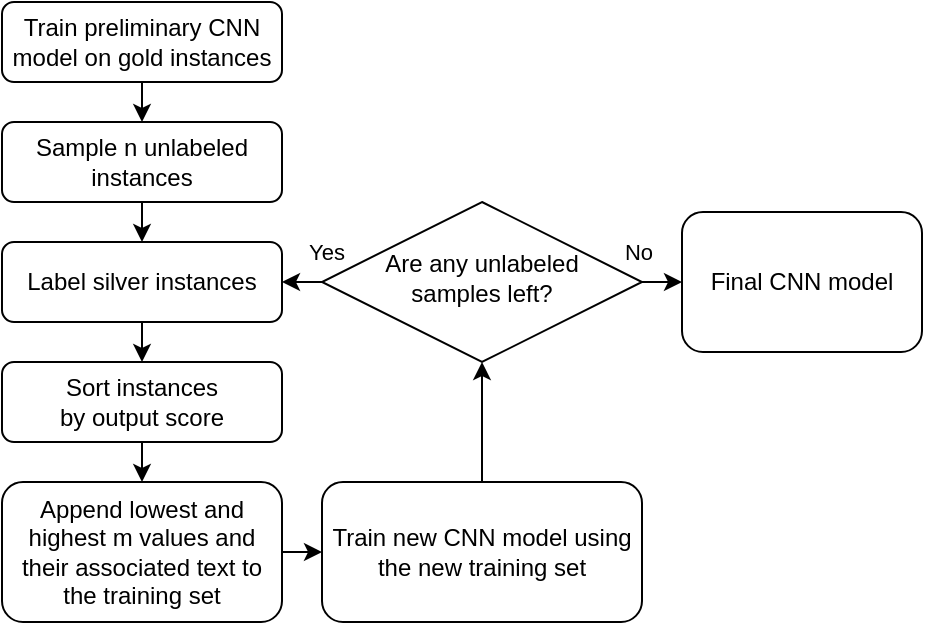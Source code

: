 <mxfile version="21.2.3" type="device">
  <diagram id="C5RBs43oDa-KdzZeNtuy" name="Page-1">
    <mxGraphModel dx="1434" dy="756" grid="1" gridSize="10" guides="1" tooltips="1" connect="1" arrows="1" fold="1" page="1" pageScale="1" pageWidth="827" pageHeight="1169" math="0" shadow="0">
      <root>
        <mxCell id="WIyWlLk6GJQsqaUBKTNV-0" />
        <mxCell id="WIyWlLk6GJQsqaUBKTNV-1" parent="WIyWlLk6GJQsqaUBKTNV-0" />
        <mxCell id="CEsth-WAccEKo-TnmNdS-8" style="edgeStyle=orthogonalEdgeStyle;rounded=0;orthogonalLoop=1;jettySize=auto;html=1;exitX=0.5;exitY=1;exitDx=0;exitDy=0;entryX=0.5;entryY=0;entryDx=0;entryDy=0;" parent="WIyWlLk6GJQsqaUBKTNV-1" source="WIyWlLk6GJQsqaUBKTNV-3" target="CEsth-WAccEKo-TnmNdS-1" edge="1">
          <mxGeometry relative="1" as="geometry" />
        </mxCell>
        <mxCell id="WIyWlLk6GJQsqaUBKTNV-3" value="Sample n unlabeled instances" style="rounded=1;whiteSpace=wrap;html=1;fontSize=12;glass=0;strokeWidth=1;shadow=0;" parent="WIyWlLk6GJQsqaUBKTNV-1" vertex="1">
          <mxGeometry x="40" y="100" width="140" height="40" as="geometry" />
        </mxCell>
        <mxCell id="CEsth-WAccEKo-TnmNdS-7" style="edgeStyle=orthogonalEdgeStyle;rounded=0;orthogonalLoop=1;jettySize=auto;html=1;exitX=0.5;exitY=1;exitDx=0;exitDy=0;entryX=0.5;entryY=0;entryDx=0;entryDy=0;" parent="WIyWlLk6GJQsqaUBKTNV-1" source="CEsth-WAccEKo-TnmNdS-0" target="WIyWlLk6GJQsqaUBKTNV-3" edge="1">
          <mxGeometry relative="1" as="geometry" />
        </mxCell>
        <mxCell id="CEsth-WAccEKo-TnmNdS-0" value="Train preliminary CNN model on gold instances" style="rounded=1;whiteSpace=wrap;html=1;fontSize=12;glass=0;strokeWidth=1;shadow=0;" parent="WIyWlLk6GJQsqaUBKTNV-1" vertex="1">
          <mxGeometry x="40" y="40" width="140" height="40" as="geometry" />
        </mxCell>
        <mxCell id="CEsth-WAccEKo-TnmNdS-9" style="edgeStyle=orthogonalEdgeStyle;rounded=0;orthogonalLoop=1;jettySize=auto;html=1;exitX=0.5;exitY=1;exitDx=0;exitDy=0;entryX=0.5;entryY=0;entryDx=0;entryDy=0;" parent="WIyWlLk6GJQsqaUBKTNV-1" source="CEsth-WAccEKo-TnmNdS-1" target="CEsth-WAccEKo-TnmNdS-2" edge="1">
          <mxGeometry relative="1" as="geometry" />
        </mxCell>
        <mxCell id="CEsth-WAccEKo-TnmNdS-1" value="Label silver instances" style="rounded=1;whiteSpace=wrap;html=1;fontSize=12;glass=0;strokeWidth=1;shadow=0;" parent="WIyWlLk6GJQsqaUBKTNV-1" vertex="1">
          <mxGeometry x="40" y="160" width="140" height="40" as="geometry" />
        </mxCell>
        <mxCell id="CEsth-WAccEKo-TnmNdS-10" style="edgeStyle=orthogonalEdgeStyle;rounded=0;orthogonalLoop=1;jettySize=auto;html=1;exitX=0.5;exitY=1;exitDx=0;exitDy=0;entryX=0.5;entryY=0;entryDx=0;entryDy=0;" parent="WIyWlLk6GJQsqaUBKTNV-1" source="CEsth-WAccEKo-TnmNdS-2" target="CEsth-WAccEKo-TnmNdS-3" edge="1">
          <mxGeometry relative="1" as="geometry" />
        </mxCell>
        <mxCell id="CEsth-WAccEKo-TnmNdS-2" value="Sort instances&lt;br&gt;by output score" style="rounded=1;whiteSpace=wrap;html=1;fontSize=12;glass=0;strokeWidth=1;shadow=0;" parent="WIyWlLk6GJQsqaUBKTNV-1" vertex="1">
          <mxGeometry x="40" y="220" width="140" height="40" as="geometry" />
        </mxCell>
        <mxCell id="CEsth-WAccEKo-TnmNdS-11" style="edgeStyle=orthogonalEdgeStyle;rounded=0;orthogonalLoop=1;jettySize=auto;html=1;exitX=1;exitY=0.5;exitDx=0;exitDy=0;entryX=0;entryY=0.5;entryDx=0;entryDy=0;" parent="WIyWlLk6GJQsqaUBKTNV-1" source="CEsth-WAccEKo-TnmNdS-3" target="CEsth-WAccEKo-TnmNdS-4" edge="1">
          <mxGeometry relative="1" as="geometry" />
        </mxCell>
        <mxCell id="CEsth-WAccEKo-TnmNdS-3" value="Append lowest and highest m values and their associated text to the training set" style="rounded=1;whiteSpace=wrap;html=1;fontSize=12;glass=0;strokeWidth=1;shadow=0;" parent="WIyWlLk6GJQsqaUBKTNV-1" vertex="1">
          <mxGeometry x="40" y="280" width="140" height="70" as="geometry" />
        </mxCell>
        <mxCell id="CEsth-WAccEKo-TnmNdS-12" style="edgeStyle=orthogonalEdgeStyle;rounded=0;orthogonalLoop=1;jettySize=auto;html=1;exitX=0.5;exitY=0;exitDx=0;exitDy=0;entryX=0.5;entryY=1;entryDx=0;entryDy=0;" parent="WIyWlLk6GJQsqaUBKTNV-1" source="CEsth-WAccEKo-TnmNdS-4" target="CEsth-WAccEKo-TnmNdS-5" edge="1">
          <mxGeometry relative="1" as="geometry" />
        </mxCell>
        <mxCell id="CEsth-WAccEKo-TnmNdS-4" value="Train new CNN model using the new training set" style="rounded=1;whiteSpace=wrap;html=1;fontSize=12;glass=0;strokeWidth=1;shadow=0;" parent="WIyWlLk6GJQsqaUBKTNV-1" vertex="1">
          <mxGeometry x="200" y="280" width="160" height="70" as="geometry" />
        </mxCell>
        <mxCell id="CEsth-WAccEKo-TnmNdS-13" value="" style="edgeStyle=orthogonalEdgeStyle;rounded=0;orthogonalLoop=1;jettySize=auto;exitX=0;exitY=0.5;exitDx=0;exitDy=0;entryX=1;entryY=0.5;entryDx=0;entryDy=0;html=1;" parent="WIyWlLk6GJQsqaUBKTNV-1" source="CEsth-WAccEKo-TnmNdS-5" target="CEsth-WAccEKo-TnmNdS-1" edge="1">
          <mxGeometry relative="1" as="geometry">
            <Array as="points">
              <mxPoint x="200" y="180" />
            </Array>
          </mxGeometry>
        </mxCell>
        <mxCell id="CEsth-WAccEKo-TnmNdS-15" value="Yes" style="edgeLabel;html=1;align=center;verticalAlign=middle;resizable=0;points=[];" parent="CEsth-WAccEKo-TnmNdS-13" connectable="0" vertex="1">
          <mxGeometry x="-0.208" y="-2" relative="1" as="geometry">
            <mxPoint x="10" y="-13" as="offset" />
          </mxGeometry>
        </mxCell>
        <mxCell id="CEsth-WAccEKo-TnmNdS-14" style="edgeStyle=orthogonalEdgeStyle;rounded=0;orthogonalLoop=1;jettySize=auto;html=1;exitX=1;exitY=0.5;exitDx=0;exitDy=0;entryX=0;entryY=0.5;entryDx=0;entryDy=0;" parent="WIyWlLk6GJQsqaUBKTNV-1" source="CEsth-WAccEKo-TnmNdS-5" target="CEsth-WAccEKo-TnmNdS-6" edge="1">
          <mxGeometry relative="1" as="geometry" />
        </mxCell>
        <mxCell id="CEsth-WAccEKo-TnmNdS-16" value="No" style="edgeLabel;html=1;align=center;verticalAlign=middle;resizable=0;points=[];" parent="CEsth-WAccEKo-TnmNdS-14" connectable="0" vertex="1">
          <mxGeometry x="-0.221" y="-2" relative="1" as="geometry">
            <mxPoint x="-10" y="-17" as="offset" />
          </mxGeometry>
        </mxCell>
        <mxCell id="CEsth-WAccEKo-TnmNdS-5" value="Are any unlabeled&lt;br&gt;samples left?" style="rhombus;whiteSpace=wrap;html=1;shadow=0;fontFamily=Helvetica;fontSize=12;align=center;strokeWidth=1;spacing=6;spacingTop=-4;" parent="WIyWlLk6GJQsqaUBKTNV-1" vertex="1">
          <mxGeometry x="200" y="140" width="160" height="80" as="geometry" />
        </mxCell>
        <mxCell id="CEsth-WAccEKo-TnmNdS-6" value="Final CNN model" style="rounded=1;whiteSpace=wrap;html=1;fontSize=12;glass=0;strokeWidth=1;shadow=0;" parent="WIyWlLk6GJQsqaUBKTNV-1" vertex="1">
          <mxGeometry x="380" y="145" width="120" height="70" as="geometry" />
        </mxCell>
      </root>
    </mxGraphModel>
  </diagram>
</mxfile>
